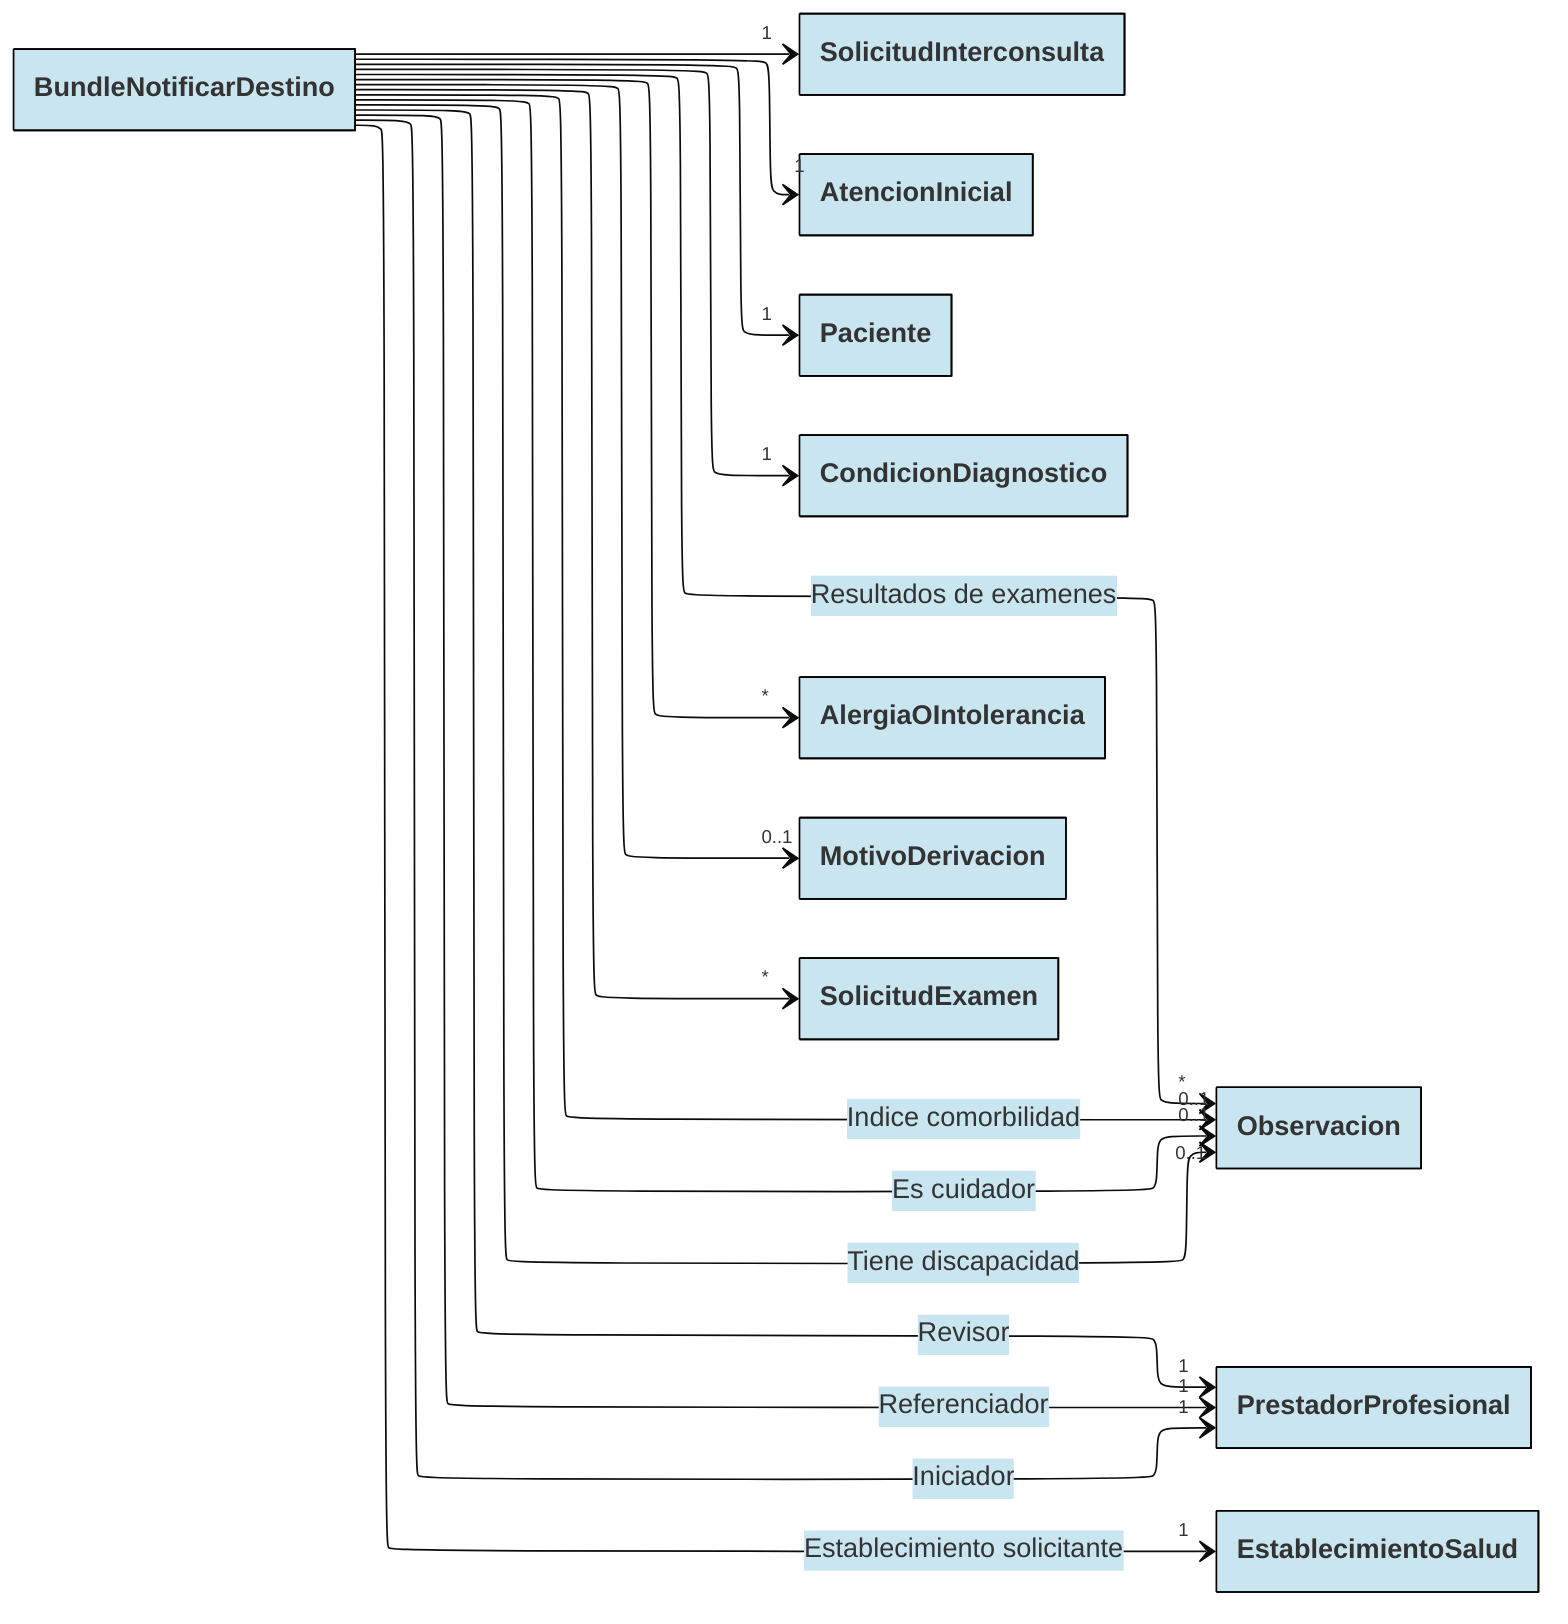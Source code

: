 ---
config:
  layout: elk
  theme: base
  class:
    hideEmptyMembersBox: true
  themeVariables:
    primaryBorderColor: "#000000"
    primaryColor: "#C9E6F0"
---

classDiagram
direction LR

BundleNotificarDestino --> "1" SolicitudInterconsulta
link SolicitudInterconsulta "https://github.com/chris-f23/diagramas-fhir-tei/blob/main/docs/SolicitudInterconsulta.mmd"

BundleNotificarDestino --> "1" AtencionInicial
link AtencionInicial "https://github.com/chris-f23/diagramas-fhir-tei/blob/main/docs/AtencionInicial.mmd"

BundleNotificarDestino --> "1" Paciente
link Paciente "https://github.com/chris-f23/diagramas-fhir-tei/blob/main/docs/Paciente.mmd"

BundleNotificarDestino --> "1" CondicionDiagnostico
link CondicionDiagnostico "https://github.com/chris-f23/diagramas-fhir-tei/blob/main/docs/CondicionDiagnostico.mmd"

BundleNotificarDestino --> "0..1" Observacion: Indice comorbilidad
BundleNotificarDestino --> "0..1" Observacion: Es cuidador
BundleNotificarDestino --> "0..1" Observacion: Tiene discapacidad
BundleNotificarDestino --> "*" Observacion: Resultados de examenes
link Observacion "https://github.com/chris-f23/diagramas-fhir-tei/blob/main/docs/Observacion.mmd"

BundleNotificarDestino --> "*" AlergiaOIntolerancia
link AlergiaOIntolerancia "https://github.com/chris-f23/diagramas-fhir-tei/blob/main/docs/AlergiaOIntolerancia.mmd"

BundleNotificarDestino --> "1" PrestadorProfesional: Iniciador
BundleNotificarDestino --> "1" PrestadorProfesional: Referenciador
BundleNotificarDestino --> "1" PrestadorProfesional: Revisor
link PrestadorProfesional "https://github.com/chris-f23/diagramas-fhir-tei/blob/main/docs/Prestador.mmd"


link PrestadorProfesional "https://github.com/chris-f23/diagramas-fhir-tei/blob/main/docs/Prestador.mmd"

BundleNotificarDestino --> "1" EstablecimientoSalud: Establecimiento solicitante
link EstablecimientoSalud "https://github.com/chris-f23/diagramas-fhir-tei/blob/main/docs/EstablecimientoSalud.mmd"

BundleNotificarDestino --> "0..1" MotivoDerivacion
link MotivoDerivacion "https://github.com/chris-f23/diagramas-fhir-tei/blob/main/docs/MotivoDerivacion.mmd"

BundleNotificarDestino --> "*" SolicitudExamen
link SolicitudExamen "https://github.com/chris-f23/diagramas-fhir-tei/blob/main/docs/SolicitudExamen.mmd"


%% RolPrestacion ..> "1" EstablecimientoSalud
%% RolPrestacion ..> "1" PrestadorProfesional

%% SolicitudInterconsulta ..> "1" Paciente: Subject
%% SolicitudInterconsulta ..> "0..1" AtencionInicial: Encounter
%% SolicitudInterconsulta ..> "0..1" RolPrestacion: Requester


%% AtencionInicial ..> "1" Paciente: Subject
%% AtencionInicial ..> "1" CondicionDiagnostico: Diagnostico de inicio



%% SolicitudInterconsulta ..> "0..1" CondicionDiagnostico: Diagnostico de inicio
%% SolicitudInterconsulta ..> "*" AlergiaOIntolerancia: Alergias
%% SolicitudInterconsulta ..> "0..1" Observacion: Indice de comorbilidad
%% SolicitudInterconsulta ..> "0..1" Observacion: Es cuidador
%% SolicitudInterconsulta ..> "0..1" Observacion: Tiene discapacidad
%% SolicitudInterconsulta ..> "0..1" MotivoDerivacion: Motivo de derivación
%% SolicitudInterconsulta ..> "*" SolicitudExamen: Solicitudes de examenes
%% SolicitudInterconsulta ..> "*" Observacion: Resultados de examenes